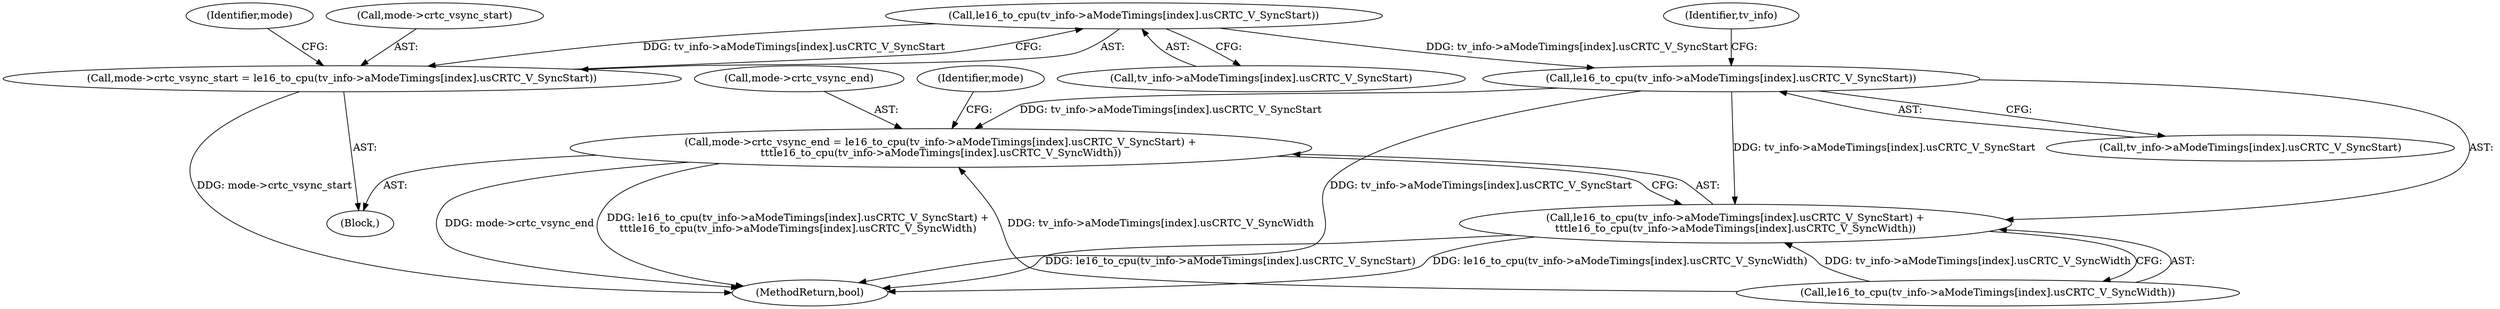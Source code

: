 digraph "0_linux_0031c41be5c529f8329e327b63cde92ba1284842@array" {
"1000248" [label="(Call,le16_to_cpu(tv_info->aModeTimings[index].usCRTC_V_SyncStart))"];
"1000244" [label="(Call,mode->crtc_vsync_start = le16_to_cpu(tv_info->aModeTimings[index].usCRTC_V_SyncStart))"];
"1000261" [label="(Call,le16_to_cpu(tv_info->aModeTimings[index].usCRTC_V_SyncStart))"];
"1000256" [label="(Call,mode->crtc_vsync_end = le16_to_cpu(tv_info->aModeTimings[index].usCRTC_V_SyncStart) +\n\t\t\tle16_to_cpu(tv_info->aModeTimings[index].usCRTC_V_SyncWidth))"];
"1000260" [label="(Call,le16_to_cpu(tv_info->aModeTimings[index].usCRTC_V_SyncStart) +\n\t\t\tle16_to_cpu(tv_info->aModeTimings[index].usCRTC_V_SyncWidth))"];
"1000144" [label="(Block,)"];
"1000249" [label="(Call,tv_info->aModeTimings[index].usCRTC_V_SyncStart)"];
"1000258" [label="(Identifier,mode)"];
"1000262" [label="(Call,tv_info->aModeTimings[index].usCRTC_V_SyncStart)"];
"1000558" [label="(MethodReturn,bool)"];
"1000279" [label="(Identifier,mode)"];
"1000273" [label="(Identifier,tv_info)"];
"1000248" [label="(Call,le16_to_cpu(tv_info->aModeTimings[index].usCRTC_V_SyncStart))"];
"1000269" [label="(Call,le16_to_cpu(tv_info->aModeTimings[index].usCRTC_V_SyncWidth))"];
"1000261" [label="(Call,le16_to_cpu(tv_info->aModeTimings[index].usCRTC_V_SyncStart))"];
"1000245" [label="(Call,mode->crtc_vsync_start)"];
"1000260" [label="(Call,le16_to_cpu(tv_info->aModeTimings[index].usCRTC_V_SyncStart) +\n\t\t\tle16_to_cpu(tv_info->aModeTimings[index].usCRTC_V_SyncWidth))"];
"1000256" [label="(Call,mode->crtc_vsync_end = le16_to_cpu(tv_info->aModeTimings[index].usCRTC_V_SyncStart) +\n\t\t\tle16_to_cpu(tv_info->aModeTimings[index].usCRTC_V_SyncWidth))"];
"1000244" [label="(Call,mode->crtc_vsync_start = le16_to_cpu(tv_info->aModeTimings[index].usCRTC_V_SyncStart))"];
"1000257" [label="(Call,mode->crtc_vsync_end)"];
"1000248" -> "1000244"  [label="AST: "];
"1000248" -> "1000249"  [label="CFG: "];
"1000249" -> "1000248"  [label="AST: "];
"1000244" -> "1000248"  [label="CFG: "];
"1000248" -> "1000244"  [label="DDG: tv_info->aModeTimings[index].usCRTC_V_SyncStart"];
"1000248" -> "1000261"  [label="DDG: tv_info->aModeTimings[index].usCRTC_V_SyncStart"];
"1000244" -> "1000144"  [label="AST: "];
"1000245" -> "1000244"  [label="AST: "];
"1000258" -> "1000244"  [label="CFG: "];
"1000244" -> "1000558"  [label="DDG: mode->crtc_vsync_start"];
"1000261" -> "1000260"  [label="AST: "];
"1000261" -> "1000262"  [label="CFG: "];
"1000262" -> "1000261"  [label="AST: "];
"1000273" -> "1000261"  [label="CFG: "];
"1000261" -> "1000558"  [label="DDG: tv_info->aModeTimings[index].usCRTC_V_SyncStart"];
"1000261" -> "1000256"  [label="DDG: tv_info->aModeTimings[index].usCRTC_V_SyncStart"];
"1000261" -> "1000260"  [label="DDG: tv_info->aModeTimings[index].usCRTC_V_SyncStart"];
"1000256" -> "1000144"  [label="AST: "];
"1000256" -> "1000260"  [label="CFG: "];
"1000257" -> "1000256"  [label="AST: "];
"1000260" -> "1000256"  [label="AST: "];
"1000279" -> "1000256"  [label="CFG: "];
"1000256" -> "1000558"  [label="DDG: le16_to_cpu(tv_info->aModeTimings[index].usCRTC_V_SyncStart) +\n\t\t\tle16_to_cpu(tv_info->aModeTimings[index].usCRTC_V_SyncWidth)"];
"1000256" -> "1000558"  [label="DDG: mode->crtc_vsync_end"];
"1000269" -> "1000256"  [label="DDG: tv_info->aModeTimings[index].usCRTC_V_SyncWidth"];
"1000260" -> "1000269"  [label="CFG: "];
"1000269" -> "1000260"  [label="AST: "];
"1000260" -> "1000558"  [label="DDG: le16_to_cpu(tv_info->aModeTimings[index].usCRTC_V_SyncWidth)"];
"1000260" -> "1000558"  [label="DDG: le16_to_cpu(tv_info->aModeTimings[index].usCRTC_V_SyncStart)"];
"1000269" -> "1000260"  [label="DDG: tv_info->aModeTimings[index].usCRTC_V_SyncWidth"];
}
